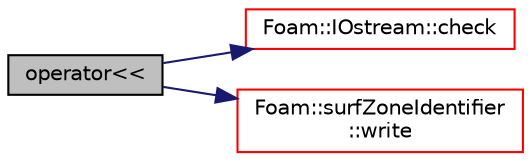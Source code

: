 digraph "operator&lt;&lt;"
{
  bgcolor="transparent";
  edge [fontname="Helvetica",fontsize="10",labelfontname="Helvetica",labelfontsize="10"];
  node [fontname="Helvetica",fontsize="10",shape=record];
  rankdir="LR";
  Node145066 [label="operator\<\<",height=0.2,width=0.4,color="black", fillcolor="grey75", style="filled", fontcolor="black"];
  Node145066 -> Node145067 [color="midnightblue",fontsize="10",style="solid",fontname="Helvetica"];
  Node145067 [label="Foam::IOstream::check",height=0.2,width=0.4,color="red",URL="$a27333.html#a367eb3425fc4e8270e2aa961df8ac8a5",tooltip="Check IOstream status for given operation. "];
  Node145066 -> Node145118 [color="midnightblue",fontsize="10",style="solid",fontname="Helvetica"];
  Node145118 [label="Foam::surfZoneIdentifier\l::write",height=0.2,width=0.4,color="red",URL="$a30973.html#a293fdfec8bdfbd5c3913ab4c9f3454ff",tooltip="Write surfZoneIdentifier as a dictionary. "];
}

